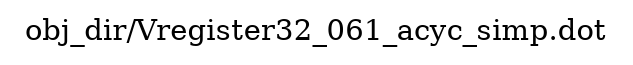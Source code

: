 digraph v3graph {
	graph	[label="obj_dir/Vregister32_061_acyc_simp.dot",
		 labelloc=t, labeljust=l,
		 //size="7.5,10",
		 rankdir=TB];
}
